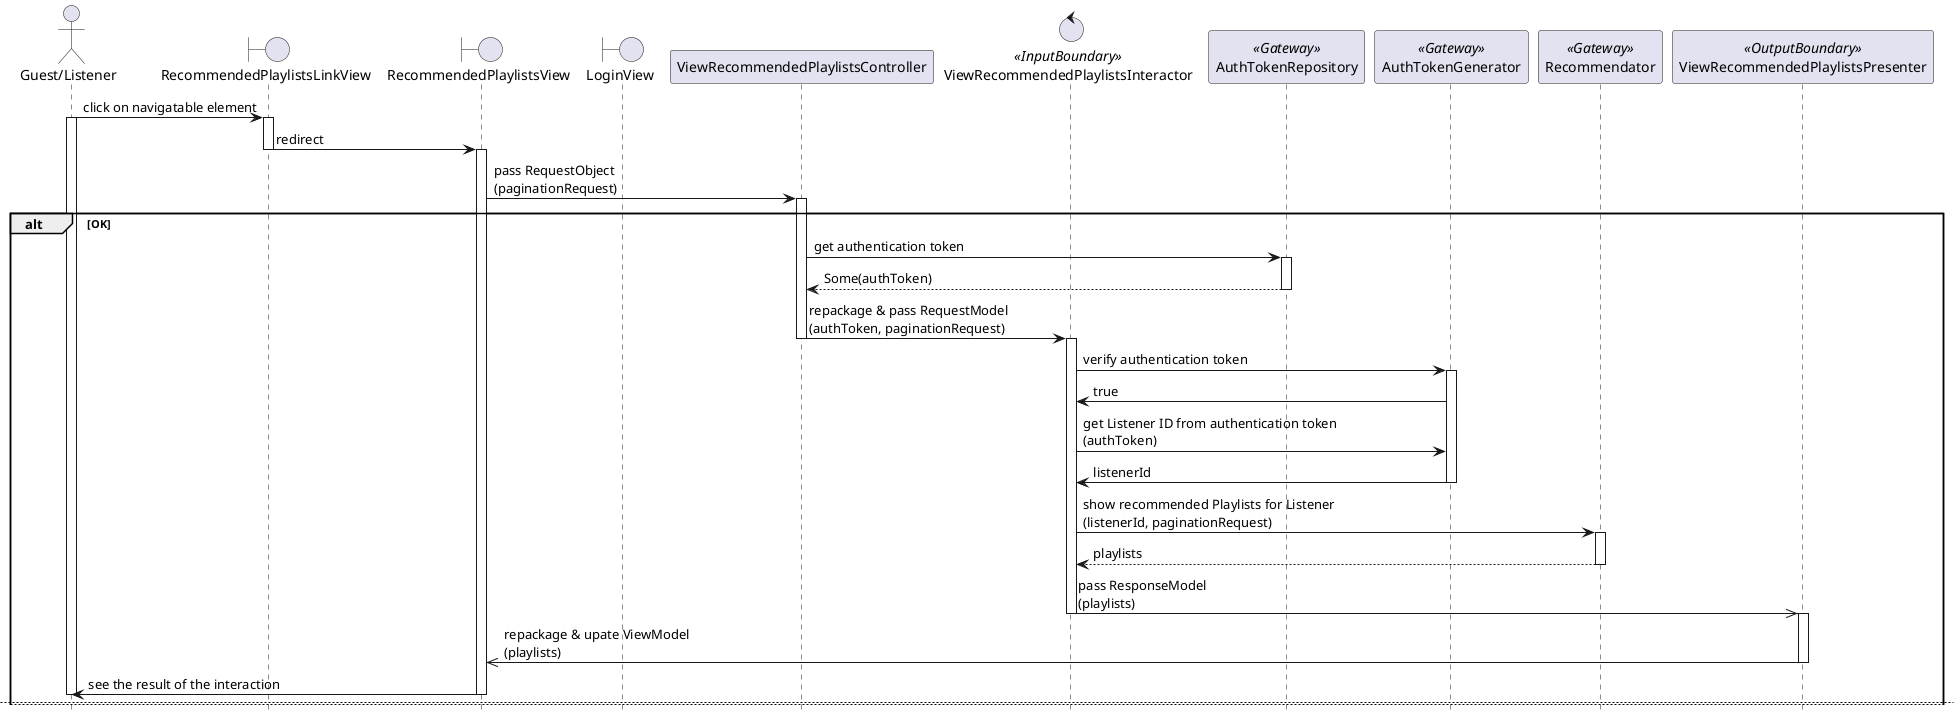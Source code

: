 @startuml

hide footbox
skinparam BackgroundColor transparent

actor "Guest/Listener"
boundary RecommendedPlaylistsLinkView
boundary RecommendedPlaylistsView
boundary LoginView
participant ViewRecommendedPlaylistsController
control ViewRecommendedPlaylistsInteractor <<InputBoundary>>
participant AuthTokenRepository <<Gateway>>
participant AuthTokenGenerator <<Gateway>>
participant Recommendator <<Gateway>>
participant ViewRecommendedPlaylistsPresenter <<OutputBoundary>>

"Guest/Listener" -> RecommendedPlaylistsLinkView: click on navigatable element
activate "Guest/Listener"
activate RecommendedPlaylistsLinkView

RecommendedPlaylistsLinkView -> RecommendedPlaylistsView: redirect
deactivate RecommendedPlaylistsLinkView
activate RecommendedPlaylistsView

RecommendedPlaylistsView -> ViewRecommendedPlaylistsController: pass RequestObject\n(paginationRequest)
activate ViewRecommendedPlaylistsController

alt OK
    ViewRecommendedPlaylistsController -> AuthTokenRepository: get authentication token
    activate AuthTokenRepository
    return Some(authToken)
    deactivate AuthTokenRepository

    ViewRecommendedPlaylistsController -> ViewRecommendedPlaylistsInteractor: repackage & pass RequestModel\n(authToken, paginationRequest)
    deactivate ViewRecommendedPlaylistsController
    activate ViewRecommendedPlaylistsInteractor

    ViewRecommendedPlaylistsInteractor -> AuthTokenGenerator: verify authentication token
    activate AuthTokenGenerator
    ViewRecommendedPlaylistsInteractor <- AuthTokenGenerator: true

    ViewRecommendedPlaylistsInteractor -> AuthTokenGenerator: get Listener ID from authentication token\n(authToken)
    ViewRecommendedPlaylistsInteractor <- AuthTokenGenerator: listenerId
    deactivate AuthTokenGenerator

    ViewRecommendedPlaylistsInteractor -> Recommendator: show recommended Playlists for Listener\n(listenerId, paginationRequest)
    activate Recommendator
    return playlists
    deactivate Recommendator

    ViewRecommendedPlaylistsInteractor ->> ViewRecommendedPlaylistsPresenter: pass ResponseModel\n(playlists)
    deactivate ViewRecommendedPlaylistsInteractor
    activate ViewRecommendedPlaylistsPresenter

    ViewRecommendedPlaylistsPresenter ->> RecommendedPlaylistsView: repackage & upate ViewModel\n(playlists)
    deactivate ViewRecommendedPlaylistsPresenter

    RecommendedPlaylistsView -> "Guest/Listener": see the result of the interaction
    deactivate RecommendedPlaylistsView
    deactivate "Guest/Listener"

    newpage

else Error: Authentication token not found
    ViewRecommendedPlaylistsController -> AuthTokenRepository: get authentication token
    activate ViewRecommendedPlaylistsController
    activate "Guest/Listener"
    activate RecommendedPlaylistsView
    activate AuthTokenRepository
    return None
    deactivate AuthTokenRepository

    ViewRecommendedPlaylistsController -> LoginView: redirect
    deactivate RecommendedPlaylistsView
    deactivate ViewRecommendedPlaylistsController
    activate LoginView

    LoginView -> "Guest/Listener": see the result of the interaction
    deactivate LoginView
    deactivate "Guest/Listener"

else Error: Authnetication token invalid
    ViewRecommendedPlaylistsController -> AuthTokenRepository: get authentication token
    activate ViewRecommendedPlaylistsController
    activate "Guest/Listener"
    activate RecommendedPlaylistsView
    activate AuthTokenRepository
    return Some(authToken)
    deactivate AuthTokenRepository

    ViewRecommendedPlaylistsController -> ViewRecommendedPlaylistsInteractor: repackage & pass RequestModel\n(authToken, playlistId)
    deactivate ViewRecommendedPlaylistsController
    activate ViewRecommendedPlaylistsInteractor

    ViewRecommendedPlaylistsInteractor -> AuthTokenGenerator: verify authentication token
    activate AuthTokenGenerator
    return false
    deactivate AuthTokenGenerator

    ViewRecommendedPlaylistsInteractor ->> ViewRecommendedPlaylistsPresenter: pass ResponseModel\n(Err(AuthTokenInvalid))
    deactivate ViewRecommendedPlaylistsInteractor
    activate ViewRecommendedPlaylistsPresenter

    ViewRecommendedPlaylistsPresenter ->> RecommendedPlaylistsView: repackage & update ViewModel\n(Err(AuthTokenInvalid))
    deactivate ViewRecommendedPlaylistsPresenter

    RecommendedPlaylistsView -> LoginView: redirect
    deactivate RecommendedPlaylistsView
    activate LoginView

    LoginView -> "Guest/Listener": see the result of the interaction
    deactivate LoginView
    deactivate "Guest/Listener"

end

@enduml
